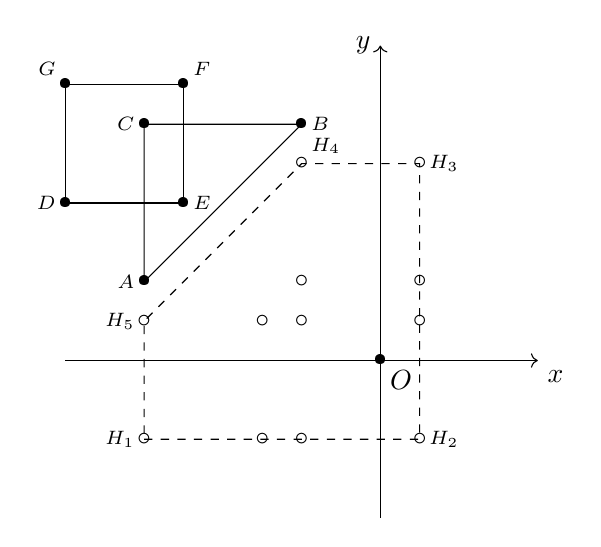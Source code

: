 \begin{tikzpicture}
      \draw[->] (-4,0) -- (2.0,0)
      node[below right] {$x$};
      \draw[->] (0,-2) -- (0,4.0)
      node[left] {$y$};

      \coordinate [label = {below right:$O$}](O) at (0, 0);

      \coordinate [label = {left: \scriptsize{$A$}}](A) at (-3, 1);
      \coordinate [label = {right: \scriptsize{$B$}}](B) at (-1, 3);
      \coordinate [label = {left: \scriptsize{$C$}}](C) at (-3, 3);
      \draw (A) -- (B) -- (C) --cycle ;

      \coordinate [label = {left: \scriptsize{$D$}}](D) at (-4, 2);
      \coordinate [label = {right: \scriptsize{$E$}}](E) at (-2.5, 2);
      \coordinate [label = {above right: \scriptsize{$F$}}](F) at (-2.5, 3.5);
      \coordinate [label = {above left: \scriptsize{$G$}}](G) at (-4, 3.5);
      \draw (D) -- (E) -- (F) -- (G) --cycle ;

      %origin points
      \foreach \Point in {(-4, 2), (-2.5, 2), (-2.5, 3.5), (-4, 3.5), (-3, 1), (-1,3), (-3, 3)}
      {
          \node at \Point {\textbullet};
      }
      %Minkowski difference
      \foreach \Point in {(0.5, 1), (-1, 1), (0.5, 2.5), (-1, 2.5), (-3, -1), (-1, -1), (0.5, 0.5), (-1.5, 0.5), (-3, 0.5), (0.5, -1), (-1.5, -1), (-1, 0.5)}
      {
          \node at \Point {$\circ$};
      }
      \coordinate [label = {left: \scriptsize{$H_1$}}](H1) at (-3, -1);
      \coordinate [label = {right: \scriptsize{$H_2$}}](H2) at (0.5, -1);
      \coordinate [label = {right: \scriptsize{$H_3$}}](H3) at (.5, 2.5);
      \coordinate [label = {above right: \scriptsize{$H_4$}}](H4) at (-1, 2.5);
      \coordinate [label = {left: \scriptsize{$H_5$}}](H5) at (-3, 0.5);
      \draw [dashed] (H1) -- (H2) -- (H3) -- (H4) -- (H5) -- cycle ;
      
      \node at (0, 0) {\textbullet};

\end{tikzpicture}
